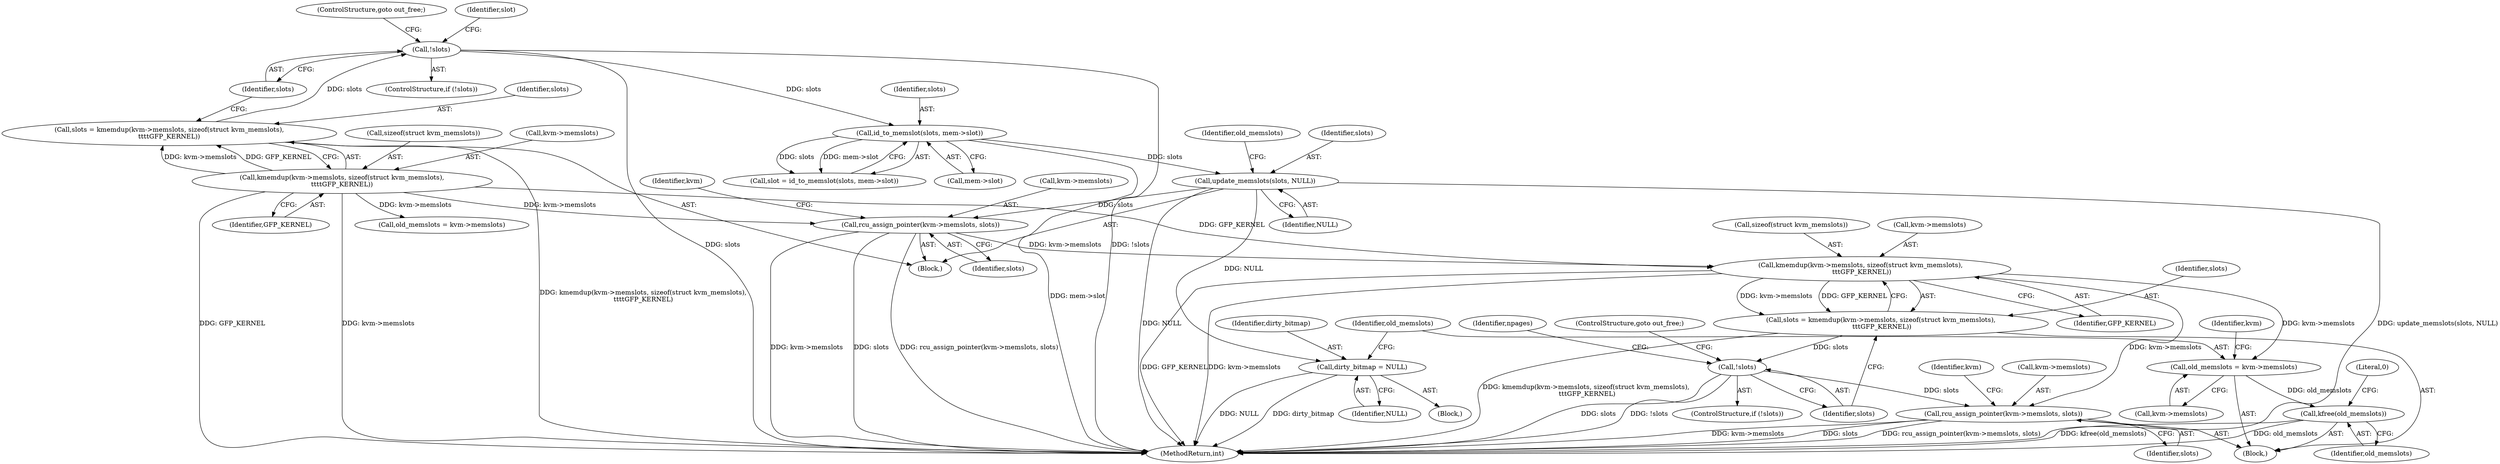 digraph "0_linux_e40f193f5bb022e927a57a4f5d5194e4f12ddb74@API" {
"1000400" [label="(Call,update_memslots(slots, NULL))"];
"1000390" [label="(Call,id_to_memslot(slots, mem->slot))"];
"1000385" [label="(Call,!slots)"];
"1000375" [label="(Call,slots = kmemdup(kvm->memslots, sizeof(struct kvm_memslots),\n\t\t\t\tGFP_KERNEL))"];
"1000377" [label="(Call,kmemdup(kvm->memslots, sizeof(struct kvm_memslots),\n\t\t\t\tGFP_KERNEL))"];
"1000408" [label="(Call,rcu_assign_pointer(kvm->memslots, slots))"];
"1000443" [label="(Call,kmemdup(kvm->memslots, sizeof(struct kvm_memslots),\n \t\t\tGFP_KERNEL))"];
"1000441" [label="(Call,slots = kmemdup(kvm->memslots, sizeof(struct kvm_memslots),\n \t\t\tGFP_KERNEL))"];
"1000451" [label="(Call,!slots)"];
"1000466" [label="(Call,rcu_assign_pointer(kvm->memslots, slots))"];
"1000461" [label="(Call,old_memslots = kvm->memslots)"];
"1000481" [label="(Call,kfree(old_memslots))"];
"1000458" [label="(Call,dirty_bitmap = NULL)"];
"1000474" [label="(Identifier,kvm)"];
"1000442" [label="(Identifier,slots)"];
"1000392" [label="(Call,mem->slot)"];
"1000377" [label="(Call,kmemdup(kvm->memslots, sizeof(struct kvm_memslots),\n\t\t\t\tGFP_KERNEL))"];
"1000466" [label="(Call,rcu_assign_pointer(kvm->memslots, slots))"];
"1000456" [label="(Identifier,npages)"];
"1000408" [label="(Call,rcu_assign_pointer(kvm->memslots, slots))"];
"1000115" [label="(Block,)"];
"1000412" [label="(Identifier,slots)"];
"1000416" [label="(Identifier,kvm)"];
"1000369" [label="(Block,)"];
"1000400" [label="(Call,update_memslots(slots, NULL))"];
"1000401" [label="(Identifier,slots)"];
"1000387" [label="(ControlStructure,goto out_free;)"];
"1000384" [label="(ControlStructure,if (!slots))"];
"1000468" [label="(Identifier,kvm)"];
"1000458" [label="(Call,dirty_bitmap = NULL)"];
"1000388" [label="(Call,slot = id_to_memslot(slots, mem->slot))"];
"1000441" [label="(Call,slots = kmemdup(kvm->memslots, sizeof(struct kvm_memslots),\n \t\t\tGFP_KERNEL))"];
"1000381" [label="(Call,sizeof(struct kvm_memslots))"];
"1000449" [label="(Identifier,GFP_KERNEL)"];
"1000404" [label="(Identifier,old_memslots)"];
"1000447" [label="(Call,sizeof(struct kvm_memslots))"];
"1000383" [label="(Identifier,GFP_KERNEL)"];
"1000484" [label="(Literal,0)"];
"1000452" [label="(Identifier,slots)"];
"1000386" [label="(Identifier,slots)"];
"1000378" [label="(Call,kvm->memslots)"];
"1000482" [label="(Identifier,old_memslots)"];
"1000489" [label="(MethodReturn,int)"];
"1000459" [label="(Identifier,dirty_bitmap)"];
"1000375" [label="(Call,slots = kmemdup(kvm->memslots, sizeof(struct kvm_memslots),\n\t\t\t\tGFP_KERNEL))"];
"1000453" [label="(ControlStructure,goto out_free;)"];
"1000390" [label="(Call,id_to_memslot(slots, mem->slot))"];
"1000444" [label="(Call,kvm->memslots)"];
"1000403" [label="(Call,old_memslots = kvm->memslots)"];
"1000385" [label="(Call,!slots)"];
"1000462" [label="(Identifier,old_memslots)"];
"1000443" [label="(Call,kmemdup(kvm->memslots, sizeof(struct kvm_memslots),\n \t\t\tGFP_KERNEL))"];
"1000409" [label="(Call,kvm->memslots)"];
"1000450" [label="(ControlStructure,if (!slots))"];
"1000460" [label="(Identifier,NULL)"];
"1000451" [label="(Call,!slots)"];
"1000470" [label="(Identifier,slots)"];
"1000376" [label="(Identifier,slots)"];
"1000402" [label="(Identifier,NULL)"];
"1000457" [label="(Block,)"];
"1000389" [label="(Identifier,slot)"];
"1000461" [label="(Call,old_memslots = kvm->memslots)"];
"1000391" [label="(Identifier,slots)"];
"1000467" [label="(Call,kvm->memslots)"];
"1000481" [label="(Call,kfree(old_memslots))"];
"1000463" [label="(Call,kvm->memslots)"];
"1000400" -> "1000369"  [label="AST: "];
"1000400" -> "1000402"  [label="CFG: "];
"1000401" -> "1000400"  [label="AST: "];
"1000402" -> "1000400"  [label="AST: "];
"1000404" -> "1000400"  [label="CFG: "];
"1000400" -> "1000489"  [label="DDG: NULL"];
"1000400" -> "1000489"  [label="DDG: update_memslots(slots, NULL)"];
"1000390" -> "1000400"  [label="DDG: slots"];
"1000400" -> "1000408"  [label="DDG: slots"];
"1000400" -> "1000458"  [label="DDG: NULL"];
"1000390" -> "1000388"  [label="AST: "];
"1000390" -> "1000392"  [label="CFG: "];
"1000391" -> "1000390"  [label="AST: "];
"1000392" -> "1000390"  [label="AST: "];
"1000388" -> "1000390"  [label="CFG: "];
"1000390" -> "1000489"  [label="DDG: mem->slot"];
"1000390" -> "1000388"  [label="DDG: slots"];
"1000390" -> "1000388"  [label="DDG: mem->slot"];
"1000385" -> "1000390"  [label="DDG: slots"];
"1000385" -> "1000384"  [label="AST: "];
"1000385" -> "1000386"  [label="CFG: "];
"1000386" -> "1000385"  [label="AST: "];
"1000387" -> "1000385"  [label="CFG: "];
"1000389" -> "1000385"  [label="CFG: "];
"1000385" -> "1000489"  [label="DDG: slots"];
"1000385" -> "1000489"  [label="DDG: !slots"];
"1000375" -> "1000385"  [label="DDG: slots"];
"1000375" -> "1000369"  [label="AST: "];
"1000375" -> "1000377"  [label="CFG: "];
"1000376" -> "1000375"  [label="AST: "];
"1000377" -> "1000375"  [label="AST: "];
"1000386" -> "1000375"  [label="CFG: "];
"1000375" -> "1000489"  [label="DDG: kmemdup(kvm->memslots, sizeof(struct kvm_memslots),\n\t\t\t\tGFP_KERNEL)"];
"1000377" -> "1000375"  [label="DDG: kvm->memslots"];
"1000377" -> "1000375"  [label="DDG: GFP_KERNEL"];
"1000377" -> "1000383"  [label="CFG: "];
"1000378" -> "1000377"  [label="AST: "];
"1000381" -> "1000377"  [label="AST: "];
"1000383" -> "1000377"  [label="AST: "];
"1000377" -> "1000489"  [label="DDG: GFP_KERNEL"];
"1000377" -> "1000489"  [label="DDG: kvm->memslots"];
"1000377" -> "1000403"  [label="DDG: kvm->memslots"];
"1000377" -> "1000408"  [label="DDG: kvm->memslots"];
"1000377" -> "1000443"  [label="DDG: GFP_KERNEL"];
"1000408" -> "1000369"  [label="AST: "];
"1000408" -> "1000412"  [label="CFG: "];
"1000409" -> "1000408"  [label="AST: "];
"1000412" -> "1000408"  [label="AST: "];
"1000416" -> "1000408"  [label="CFG: "];
"1000408" -> "1000489"  [label="DDG: kvm->memslots"];
"1000408" -> "1000489"  [label="DDG: slots"];
"1000408" -> "1000489"  [label="DDG: rcu_assign_pointer(kvm->memslots, slots)"];
"1000408" -> "1000443"  [label="DDG: kvm->memslots"];
"1000443" -> "1000441"  [label="AST: "];
"1000443" -> "1000449"  [label="CFG: "];
"1000444" -> "1000443"  [label="AST: "];
"1000447" -> "1000443"  [label="AST: "];
"1000449" -> "1000443"  [label="AST: "];
"1000441" -> "1000443"  [label="CFG: "];
"1000443" -> "1000489"  [label="DDG: GFP_KERNEL"];
"1000443" -> "1000489"  [label="DDG: kvm->memslots"];
"1000443" -> "1000441"  [label="DDG: kvm->memslots"];
"1000443" -> "1000441"  [label="DDG: GFP_KERNEL"];
"1000443" -> "1000461"  [label="DDG: kvm->memslots"];
"1000443" -> "1000466"  [label="DDG: kvm->memslots"];
"1000441" -> "1000115"  [label="AST: "];
"1000442" -> "1000441"  [label="AST: "];
"1000452" -> "1000441"  [label="CFG: "];
"1000441" -> "1000489"  [label="DDG: kmemdup(kvm->memslots, sizeof(struct kvm_memslots),\n \t\t\tGFP_KERNEL)"];
"1000441" -> "1000451"  [label="DDG: slots"];
"1000451" -> "1000450"  [label="AST: "];
"1000451" -> "1000452"  [label="CFG: "];
"1000452" -> "1000451"  [label="AST: "];
"1000453" -> "1000451"  [label="CFG: "];
"1000456" -> "1000451"  [label="CFG: "];
"1000451" -> "1000489"  [label="DDG: slots"];
"1000451" -> "1000489"  [label="DDG: !slots"];
"1000451" -> "1000466"  [label="DDG: slots"];
"1000466" -> "1000115"  [label="AST: "];
"1000466" -> "1000470"  [label="CFG: "];
"1000467" -> "1000466"  [label="AST: "];
"1000470" -> "1000466"  [label="AST: "];
"1000474" -> "1000466"  [label="CFG: "];
"1000466" -> "1000489"  [label="DDG: kvm->memslots"];
"1000466" -> "1000489"  [label="DDG: slots"];
"1000466" -> "1000489"  [label="DDG: rcu_assign_pointer(kvm->memslots, slots)"];
"1000461" -> "1000115"  [label="AST: "];
"1000461" -> "1000463"  [label="CFG: "];
"1000462" -> "1000461"  [label="AST: "];
"1000463" -> "1000461"  [label="AST: "];
"1000468" -> "1000461"  [label="CFG: "];
"1000461" -> "1000481"  [label="DDG: old_memslots"];
"1000481" -> "1000115"  [label="AST: "];
"1000481" -> "1000482"  [label="CFG: "];
"1000482" -> "1000481"  [label="AST: "];
"1000484" -> "1000481"  [label="CFG: "];
"1000481" -> "1000489"  [label="DDG: kfree(old_memslots)"];
"1000481" -> "1000489"  [label="DDG: old_memslots"];
"1000458" -> "1000457"  [label="AST: "];
"1000458" -> "1000460"  [label="CFG: "];
"1000459" -> "1000458"  [label="AST: "];
"1000460" -> "1000458"  [label="AST: "];
"1000462" -> "1000458"  [label="CFG: "];
"1000458" -> "1000489"  [label="DDG: NULL"];
"1000458" -> "1000489"  [label="DDG: dirty_bitmap"];
}

